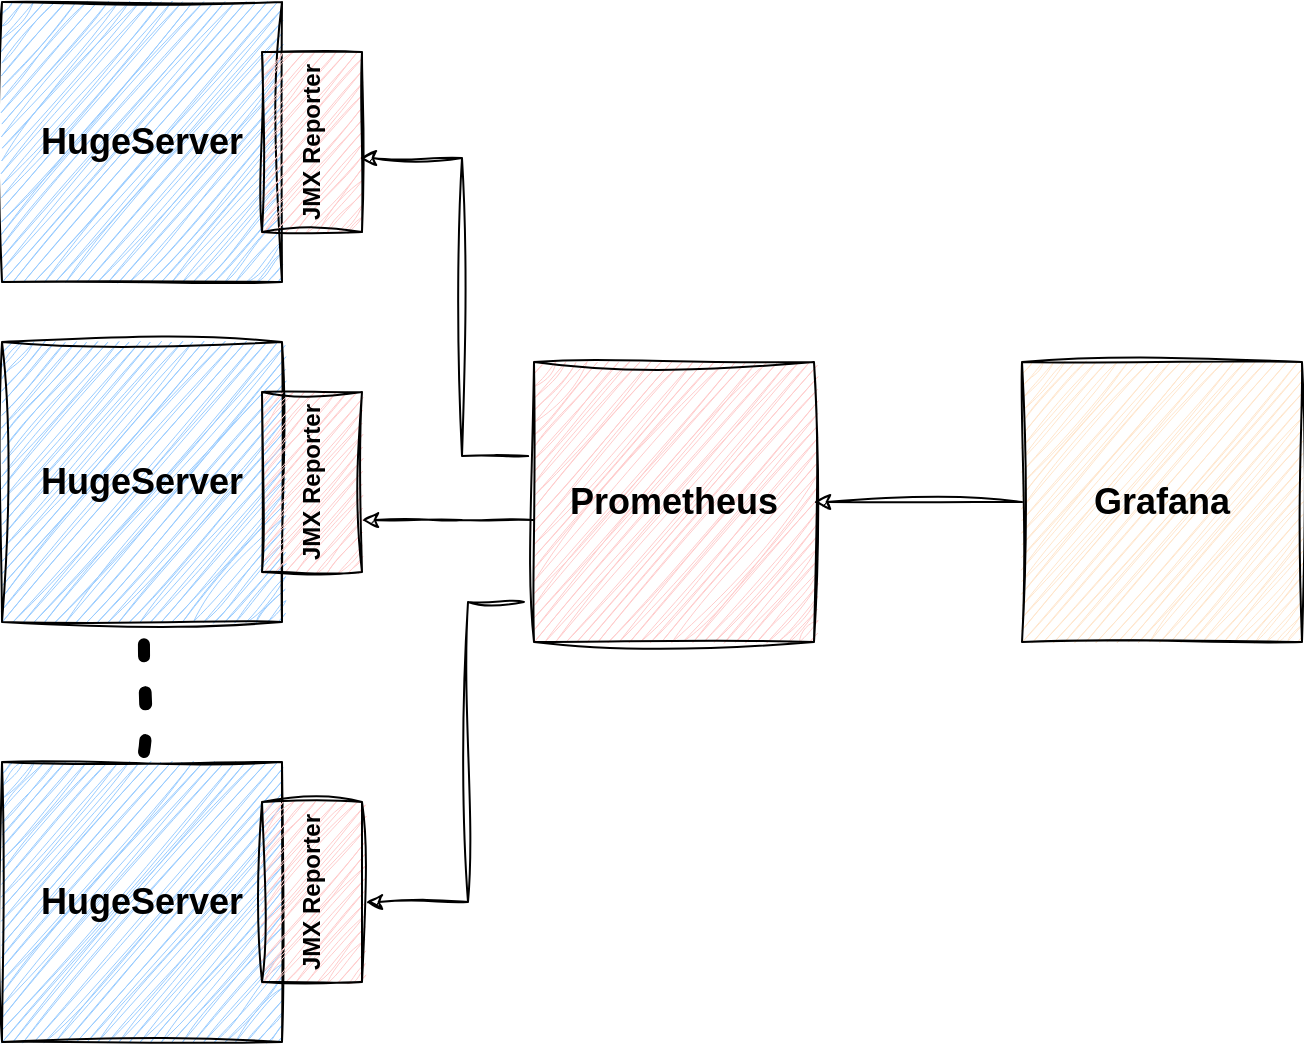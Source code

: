 <mxfile version="21.3.4" type="github">
  <diagram name="第 1 页" id="UFpaGZW9fykKiCxpekK0">
    <mxGraphModel dx="1242" dy="796" grid="1" gridSize="10" guides="1" tooltips="1" connect="1" arrows="1" fold="1" page="1" pageScale="1" pageWidth="827" pageHeight="1169" math="0" shadow="0">
      <root>
        <mxCell id="0" />
        <mxCell id="1" parent="0" />
        <mxCell id="m01hR2r1oLB7bZAQ7MeK-26" value="&lt;b&gt;&lt;font style=&quot;font-size: 18px;&quot;&gt;HugeServer&lt;/font&gt;&lt;/b&gt;" style="whiteSpace=wrap;html=1;aspect=fixed;fillColor=#99CCFF;sketch=1;curveFitting=1;jiggle=2;" vertex="1" parent="1">
          <mxGeometry x="110" y="120" width="140" height="140" as="geometry" />
        </mxCell>
        <mxCell id="m01hR2r1oLB7bZAQ7MeK-31" value="&lt;font style=&quot;font-size: 18px;&quot;&gt;&lt;b&gt;HugeServer&lt;/b&gt;&lt;/font&gt;" style="whiteSpace=wrap;html=1;aspect=fixed;fillColor=#99CCFF;sketch=1;curveFitting=1;jiggle=2;" vertex="1" parent="1">
          <mxGeometry x="110" y="290" width="140" height="140" as="geometry" />
        </mxCell>
        <mxCell id="m01hR2r1oLB7bZAQ7MeK-32" value="&lt;font style=&quot;font-size: 18px;&quot;&gt;&lt;b&gt;HugeServer&lt;/b&gt;&lt;/font&gt;" style="whiteSpace=wrap;html=1;aspect=fixed;fillColor=#99CCFF;sketch=1;curveFitting=1;jiggle=2;" vertex="1" parent="1">
          <mxGeometry x="110" y="500" width="140" height="140" as="geometry" />
        </mxCell>
        <mxCell id="m01hR2r1oLB7bZAQ7MeK-33" value="&lt;font style=&quot;font-size: 18px;&quot;&gt;&lt;b&gt;Prometheus&lt;/b&gt;&lt;/font&gt;" style="whiteSpace=wrap;html=1;aspect=fixed;fillColor=#FFCCCC;sketch=1;curveFitting=1;jiggle=2;" vertex="1" parent="1">
          <mxGeometry x="376" y="300" width="140" height="140" as="geometry" />
        </mxCell>
        <mxCell id="m01hR2r1oLB7bZAQ7MeK-42" value="" style="edgeStyle=orthogonalEdgeStyle;rounded=0;orthogonalLoop=1;jettySize=auto;html=1;sketch=1;curveFitting=1;jiggle=2;" edge="1" parent="1" source="m01hR2r1oLB7bZAQ7MeK-34" target="m01hR2r1oLB7bZAQ7MeK-33">
          <mxGeometry relative="1" as="geometry" />
        </mxCell>
        <mxCell id="m01hR2r1oLB7bZAQ7MeK-34" value="&lt;font style=&quot;font-size: 18px;&quot;&gt;&lt;b&gt;Grafana&lt;/b&gt;&lt;/font&gt;" style="whiteSpace=wrap;html=1;aspect=fixed;fillColor=#FFE6CC;sketch=1;curveFitting=1;jiggle=2;" vertex="1" parent="1">
          <mxGeometry x="620" y="300" width="140" height="140" as="geometry" />
        </mxCell>
        <mxCell id="m01hR2r1oLB7bZAQ7MeK-35" value="&lt;b&gt;JMX Reporter&lt;/b&gt;" style="rounded=0;whiteSpace=wrap;html=1;fillColor=#FFCCCC;sketch=1;curveFitting=1;jiggle=2;align=center;horizontal=0;verticalAlign=middle;" vertex="1" parent="1">
          <mxGeometry x="240" y="145" width="50" height="90" as="geometry" />
        </mxCell>
        <mxCell id="m01hR2r1oLB7bZAQ7MeK-36" value="&lt;b&gt;JMX Reporter&lt;/b&gt;" style="rounded=0;whiteSpace=wrap;html=1;fillColor=#FFCCCC;sketch=1;curveFitting=1;jiggle=2;verticalAlign=middle;horizontal=0;" vertex="1" parent="1">
          <mxGeometry x="240" y="520" width="50" height="90" as="geometry" />
        </mxCell>
        <mxCell id="m01hR2r1oLB7bZAQ7MeK-37" value="&lt;b&gt;JMX Reporter&lt;/b&gt;" style="rounded=0;whiteSpace=wrap;html=1;fillColor=#FFCCCC;sketch=1;curveFitting=1;jiggle=2;verticalAlign=middle;textDirection=rtl;horizontal=0;" vertex="1" parent="1">
          <mxGeometry x="240" y="315" width="50" height="90" as="geometry" />
        </mxCell>
        <mxCell id="m01hR2r1oLB7bZAQ7MeK-38" value="" style="endArrow=none;dashed=1;html=1;dashPattern=1 3;strokeWidth=6;rounded=0;entryX=0.407;entryY=1.029;entryDx=0;entryDy=0;entryPerimeter=0;sketch=1;curveFitting=1;jiggle=2;" edge="1" parent="1">
          <mxGeometry width="50" height="50" relative="1" as="geometry">
            <mxPoint x="181" y="495" as="sourcePoint" />
            <mxPoint x="180.98" y="439.06" as="targetPoint" />
          </mxGeometry>
        </mxCell>
        <mxCell id="m01hR2r1oLB7bZAQ7MeK-39" value="" style="endArrow=classic;html=1;rounded=0;entryX=0.98;entryY=0.589;entryDx=0;entryDy=0;entryPerimeter=0;exitX=-0.021;exitY=0.336;exitDx=0;exitDy=0;exitPerimeter=0;sketch=1;curveFitting=1;jiggle=2;" edge="1" parent="1" source="m01hR2r1oLB7bZAQ7MeK-33" target="m01hR2r1oLB7bZAQ7MeK-35">
          <mxGeometry width="50" height="50" relative="1" as="geometry">
            <mxPoint x="380" y="215" as="sourcePoint" />
            <mxPoint x="430" y="165" as="targetPoint" />
            <Array as="points">
              <mxPoint x="340" y="347" />
              <mxPoint x="340" y="198" />
            </Array>
          </mxGeometry>
        </mxCell>
        <mxCell id="m01hR2r1oLB7bZAQ7MeK-40" value="" style="endArrow=classic;html=1;rounded=0;entryX=0.98;entryY=0.589;entryDx=0;entryDy=0;entryPerimeter=0;exitX=-0.036;exitY=0.857;exitDx=0;exitDy=0;exitPerimeter=0;sketch=1;curveFitting=1;jiggle=2;" edge="1" parent="1" source="m01hR2r1oLB7bZAQ7MeK-33">
          <mxGeometry width="50" height="50" relative="1" as="geometry">
            <mxPoint x="380" y="719" as="sourcePoint" />
            <mxPoint x="292" y="570" as="targetPoint" />
            <Array as="points">
              <mxPoint x="343" y="420" />
              <mxPoint x="343" y="570" />
            </Array>
          </mxGeometry>
        </mxCell>
        <mxCell id="m01hR2r1oLB7bZAQ7MeK-41" value="" style="endArrow=classic;html=1;rounded=0;entryX=1;entryY=0.5;entryDx=0;entryDy=0;exitX=-0.029;exitY=0.429;exitDx=0;exitDy=0;exitPerimeter=0;sketch=1;curveFitting=1;jiggle=2;" edge="1" parent="1">
          <mxGeometry width="50" height="50" relative="1" as="geometry">
            <mxPoint x="375.94" y="379.06" as="sourcePoint" />
            <mxPoint x="290" y="379" as="targetPoint" />
            <Array as="points">
              <mxPoint x="340" y="379" />
            </Array>
          </mxGeometry>
        </mxCell>
      </root>
    </mxGraphModel>
  </diagram>
</mxfile>
